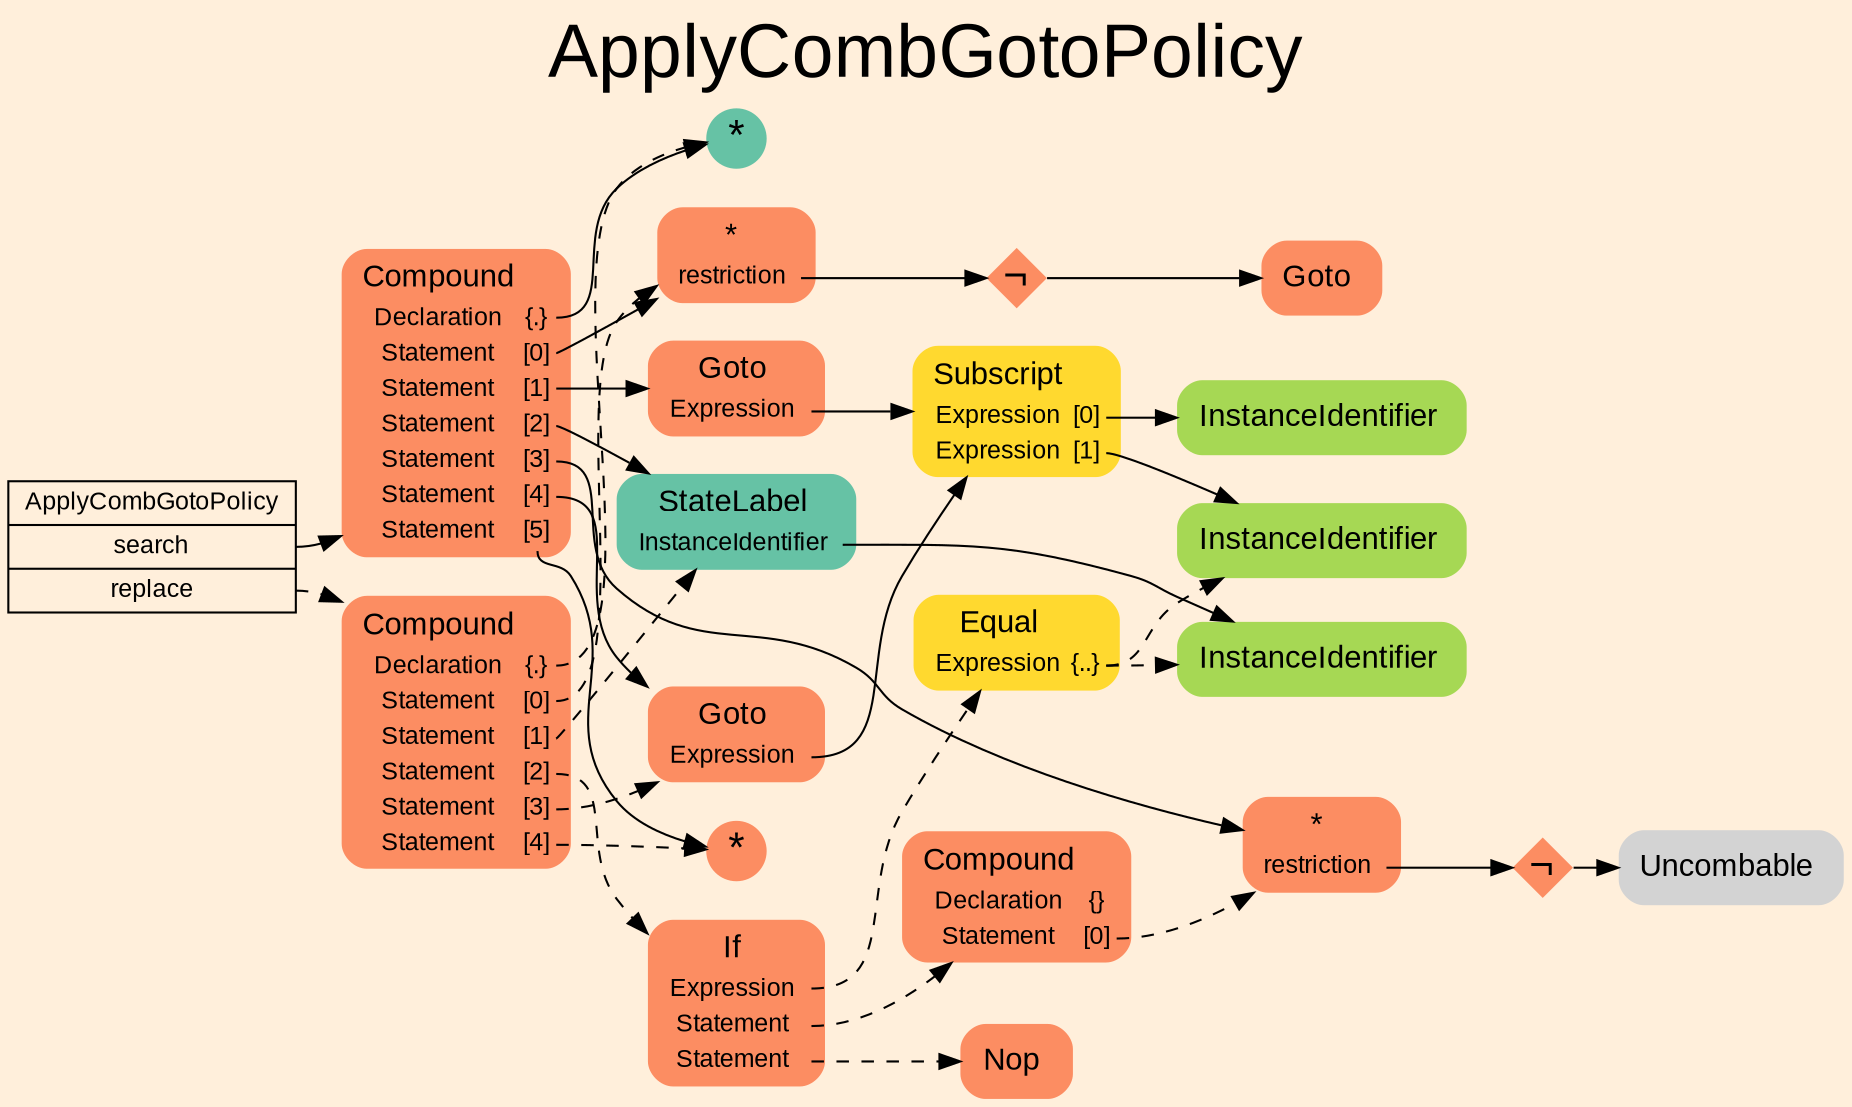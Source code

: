 digraph "ApplyCombGotoPolicy" {
label = "ApplyCombGotoPolicy"
labelloc = t
fontsize = "36"
graph [
    rankdir = "LR"
    ranksep = 0.3
    bgcolor = antiquewhite1
    color = black
    fontcolor = black
    fontname = "Arial"
];
node [
    fontname = "Arial"
];
edge [
    fontname = "Arial"
];

// -------------------- transformation figure --------------------
"CR#P70-0" [
    shape = "record"
    fillcolor = antiquewhite1
    label = "<fixed> ApplyCombGotoPolicy | <port0> search | <port1> replace"
    style = "filled"
    fontsize = "12"
    color = black
    fontcolor = black
];

"#B-2-1241" [
    shape = "plaintext"
    fillcolor = "/set28/2"
    label = <<TABLE BORDER="0" CELLBORDER="0" CELLSPACING="0">
     <TR><TD><FONT POINT-SIZE="15.0">Compound</FONT></TD><TD></TD></TR>
     <TR><TD>Declaration</TD><TD PORT="port0">{.}</TD></TR>
     <TR><TD>Statement</TD><TD PORT="port1">[0]</TD></TR>
     <TR><TD>Statement</TD><TD PORT="port2">[1]</TD></TR>
     <TR><TD>Statement</TD><TD PORT="port3">[2]</TD></TR>
     <TR><TD>Statement</TD><TD PORT="port4">[3]</TD></TR>
     <TR><TD>Statement</TD><TD PORT="port5">[4]</TD></TR>
     <TR><TD>Statement</TD><TD PORT="port6">[5]</TD></TR>
    </TABLE>>
    style = "rounded,filled"
    fontsize = "12"
];

"#B-2-1244" [
    shape = "circle"
    fillcolor = "/set28/1"
    label = <*>
    style = "filled"
    fontsize = "20"
    penwidth = 0.0
    fixedsize = true
    width = 0.4
    height = 0.4
];

"#B-2-1245" [
    shape = "plaintext"
    fillcolor = "/set28/2"
    label = <<TABLE BORDER="0" CELLBORDER="0" CELLSPACING="0">
     <TR><TD><FONT POINT-SIZE="15.0">*</FONT></TD><TD></TD></TR>
     <TR><TD>restriction</TD><TD PORT="port0"></TD></TR>
    </TABLE>>
    style = "rounded,filled"
    fontsize = "12"
];

"#B-2-1256" [
    shape = "diamond"
    fillcolor = "/set28/2"
    label = <¬>
    style = "filled"
    fontsize = "20"
    penwidth = 0.0
    fixedsize = true
    width = 0.4
    height = 0.4
];

"#B-2-1250" [
    shape = "plaintext"
    fillcolor = "/set28/2"
    label = <<TABLE BORDER="0" CELLBORDER="0" CELLSPACING="0">
     <TR><TD><FONT POINT-SIZE="15.0">Goto</FONT></TD><TD></TD></TR>
    </TABLE>>
    style = "rounded,filled"
    fontsize = "12"
];

"#B-2-1248" [
    shape = "plaintext"
    fillcolor = "/set28/2"
    label = <<TABLE BORDER="0" CELLBORDER="0" CELLSPACING="0">
     <TR><TD><FONT POINT-SIZE="15.0">Goto</FONT></TD><TD></TD></TR>
     <TR><TD>Expression</TD><TD PORT="port0"></TD></TR>
    </TABLE>>
    style = "rounded,filled"
    fontsize = "12"
];

"#B-2-1251" [
    shape = "plaintext"
    fillcolor = "/set28/6"
    label = <<TABLE BORDER="0" CELLBORDER="0" CELLSPACING="0">
     <TR><TD><FONT POINT-SIZE="15.0">Subscript</FONT></TD><TD></TD></TR>
     <TR><TD>Expression</TD><TD PORT="port0">[0]</TD></TR>
     <TR><TD>Expression</TD><TD PORT="port1">[1]</TD></TR>
    </TABLE>>
    style = "rounded,filled"
    fontsize = "12"
];

"#B-2-1252" [
    shape = "plaintext"
    fillcolor = "/set28/5"
    label = <<TABLE BORDER="0" CELLBORDER="0" CELLSPACING="0">
     <TR><TD><FONT POINT-SIZE="15.0">InstanceIdentifier</FONT></TD><TD></TD></TR>
    </TABLE>>
    style = "rounded,filled"
    fontsize = "12"
];

"#B-2-1253" [
    shape = "plaintext"
    fillcolor = "/set28/5"
    label = <<TABLE BORDER="0" CELLBORDER="0" CELLSPACING="0">
     <TR><TD><FONT POINT-SIZE="15.0">InstanceIdentifier</FONT></TD><TD></TD></TR>
    </TABLE>>
    style = "rounded,filled"
    fontsize = "12"
];

"#B-2-1255" [
    shape = "plaintext"
    fillcolor = "/set28/1"
    label = <<TABLE BORDER="0" CELLBORDER="0" CELLSPACING="0">
     <TR><TD><FONT POINT-SIZE="15.0">StateLabel</FONT></TD><TD></TD></TR>
     <TR><TD>InstanceIdentifier</TD><TD PORT="port0"></TD></TR>
    </TABLE>>
    style = "rounded,filled"
    fontsize = "12"
];

"#B-2-1254" [
    shape = "plaintext"
    fillcolor = "/set28/5"
    label = <<TABLE BORDER="0" CELLBORDER="0" CELLSPACING="0">
     <TR><TD><FONT POINT-SIZE="15.0">InstanceIdentifier</FONT></TD><TD></TD></TR>
    </TABLE>>
    style = "rounded,filled"
    fontsize = "12"
];

"#B-2-1246" [
    shape = "plaintext"
    fillcolor = "/set28/2"
    label = <<TABLE BORDER="0" CELLBORDER="0" CELLSPACING="0">
     <TR><TD><FONT POINT-SIZE="15.0">*</FONT></TD><TD></TD></TR>
     <TR><TD>restriction</TD><TD PORT="port0"></TD></TR>
    </TABLE>>
    style = "rounded,filled"
    fontsize = "12"
];

"#B-2-1257" [
    shape = "diamond"
    fillcolor = "/set28/2"
    label = <¬>
    style = "filled"
    fontsize = "20"
    penwidth = 0.0
    fixedsize = true
    width = 0.4
    height = 0.4
];

"#B-2-1258" [
    shape = "plaintext"
    label = <<TABLE BORDER="0" CELLBORDER="0" CELLSPACING="0">
     <TR><TD><FONT POINT-SIZE="15.0">Uncombable</FONT></TD><TD></TD></TR>
    </TABLE>>
    style = "rounded,filled"
    fontsize = "12"
];

"#B-2-1249" [
    shape = "plaintext"
    fillcolor = "/set28/2"
    label = <<TABLE BORDER="0" CELLBORDER="0" CELLSPACING="0">
     <TR><TD><FONT POINT-SIZE="15.0">Goto</FONT></TD><TD></TD></TR>
     <TR><TD>Expression</TD><TD PORT="port0"></TD></TR>
    </TABLE>>
    style = "rounded,filled"
    fontsize = "12"
];

"#B-2-1247" [
    shape = "circle"
    fillcolor = "/set28/2"
    label = <*>
    style = "filled"
    fontsize = "20"
    penwidth = 0.0
    fixedsize = true
    width = 0.4
    height = 0.4
];

"#B-2-1242" [
    shape = "plaintext"
    fillcolor = "/set28/2"
    label = <<TABLE BORDER="0" CELLBORDER="0" CELLSPACING="0">
     <TR><TD><FONT POINT-SIZE="15.0">Compound</FONT></TD><TD></TD></TR>
     <TR><TD>Declaration</TD><TD PORT="port0">{.}</TD></TR>
     <TR><TD>Statement</TD><TD PORT="port1">[0]</TD></TR>
     <TR><TD>Statement</TD><TD PORT="port2">[1]</TD></TR>
     <TR><TD>Statement</TD><TD PORT="port3">[2]</TD></TR>
     <TR><TD>Statement</TD><TD PORT="port4">[3]</TD></TR>
     <TR><TD>Statement</TD><TD PORT="port5">[4]</TD></TR>
    </TABLE>>
    style = "rounded,filled"
    fontsize = "12"
];

"#B-2-1259" [
    shape = "plaintext"
    fillcolor = "/set28/2"
    label = <<TABLE BORDER="0" CELLBORDER="0" CELLSPACING="0">
     <TR><TD><FONT POINT-SIZE="15.0">If</FONT></TD><TD></TD></TR>
     <TR><TD>Expression</TD><TD PORT="port0"></TD></TR>
     <TR><TD>Statement</TD><TD PORT="port1"></TD></TR>
     <TR><TD>Statement</TD><TD PORT="port2"></TD></TR>
    </TABLE>>
    style = "rounded,filled"
    fontsize = "12"
];

"#B-2-1260" [
    shape = "plaintext"
    fillcolor = "/set28/6"
    label = <<TABLE BORDER="0" CELLBORDER="0" CELLSPACING="0">
     <TR><TD><FONT POINT-SIZE="15.0">Equal</FONT></TD><TD></TD></TR>
     <TR><TD>Expression</TD><TD PORT="port0">{..}</TD></TR>
    </TABLE>>
    style = "rounded,filled"
    fontsize = "12"
];

"#B-2-1243" [
    shape = "plaintext"
    fillcolor = "/set28/2"
    label = <<TABLE BORDER="0" CELLBORDER="0" CELLSPACING="0">
     <TR><TD><FONT POINT-SIZE="15.0">Compound</FONT></TD><TD></TD></TR>
     <TR><TD>Declaration</TD><TD PORT="port0">{}</TD></TR>
     <TR><TD>Statement</TD><TD PORT="port1">[0]</TD></TR>
    </TABLE>>
    style = "rounded,filled"
    fontsize = "12"
];

"#B-2-1261" [
    shape = "plaintext"
    fillcolor = "/set28/2"
    label = <<TABLE BORDER="0" CELLBORDER="0" CELLSPACING="0">
     <TR><TD><FONT POINT-SIZE="15.0">Nop</FONT></TD><TD></TD></TR>
    </TABLE>>
    style = "rounded,filled"
    fontsize = "12"
];


// -------------------- links --------------------
// links for block CR#P70-0
"CR#P70-0":port0 -> "#B-2-1241" [
    color = black
    fontcolor = black
];

"CR#P70-0":port1 -> "#B-2-1242" [
    style="dashed"
    color = black
    fontcolor = black
];

// links for block #B-2-1241
"#B-2-1241":port0 -> "#B-2-1244" [
    color = black
    fontcolor = black
];

"#B-2-1241":port1 -> "#B-2-1245" [
    color = black
    fontcolor = black
];

"#B-2-1241":port2 -> "#B-2-1248" [
    color = black
    fontcolor = black
];

"#B-2-1241":port3 -> "#B-2-1255" [
    color = black
    fontcolor = black
];

"#B-2-1241":port4 -> "#B-2-1246" [
    color = black
    fontcolor = black
];

"#B-2-1241":port5 -> "#B-2-1249" [
    color = black
    fontcolor = black
];

"#B-2-1241":port6 -> "#B-2-1247" [
    color = black
    fontcolor = black
];

// links for block #B-2-1244
// links for block #B-2-1245
"#B-2-1245":port0 -> "#B-2-1256" [
    color = black
    fontcolor = black
];

// links for block #B-2-1256
"#B-2-1256" -> "#B-2-1250" [
    color = black
    fontcolor = black
];

// links for block #B-2-1250
// links for block #B-2-1248
"#B-2-1248":port0 -> "#B-2-1251" [
    color = black
    fontcolor = black
];

// links for block #B-2-1251
"#B-2-1251":port0 -> "#B-2-1252" [
    color = black
    fontcolor = black
];

"#B-2-1251":port1 -> "#B-2-1253" [
    color = black
    fontcolor = black
];

// links for block #B-2-1252
// links for block #B-2-1253
// links for block #B-2-1255
"#B-2-1255":port0 -> "#B-2-1254" [
    color = black
    fontcolor = black
];

// links for block #B-2-1254
// links for block #B-2-1246
"#B-2-1246":port0 -> "#B-2-1257" [
    color = black
    fontcolor = black
];

// links for block #B-2-1257
"#B-2-1257" -> "#B-2-1258" [
    color = black
    fontcolor = black
];

// links for block #B-2-1258
// links for block #B-2-1249
"#B-2-1249":port0 -> "#B-2-1251" [
    color = black
    fontcolor = black
];

// links for block #B-2-1247
// links for block #B-2-1242
"#B-2-1242":port0 -> "#B-2-1244" [
    style="dashed"
    color = black
    fontcolor = black
];

"#B-2-1242":port1 -> "#B-2-1245" [
    style="dashed"
    color = black
    fontcolor = black
];

"#B-2-1242":port2 -> "#B-2-1255" [
    style="dashed"
    color = black
    fontcolor = black
];

"#B-2-1242":port3 -> "#B-2-1259" [
    style="dashed"
    color = black
    fontcolor = black
];

"#B-2-1242":port4 -> "#B-2-1249" [
    style="dashed"
    color = black
    fontcolor = black
];

"#B-2-1242":port5 -> "#B-2-1247" [
    style="dashed"
    color = black
    fontcolor = black
];

// links for block #B-2-1259
"#B-2-1259":port0 -> "#B-2-1260" [
    style="dashed"
    color = black
    fontcolor = black
];

"#B-2-1259":port1 -> "#B-2-1243" [
    style="dashed"
    color = black
    fontcolor = black
];

"#B-2-1259":port2 -> "#B-2-1261" [
    style="dashed"
    color = black
    fontcolor = black
];

// links for block #B-2-1260
"#B-2-1260":port0 -> "#B-2-1253" [
    style="dashed"
    color = black
    fontcolor = black
];

"#B-2-1260":port0 -> "#B-2-1254" [
    style="dashed"
    color = black
    fontcolor = black
];

// links for block #B-2-1243
"#B-2-1243":port1 -> "#B-2-1246" [
    style="dashed"
    color = black
    fontcolor = black
];

// links for block #B-2-1261
}
